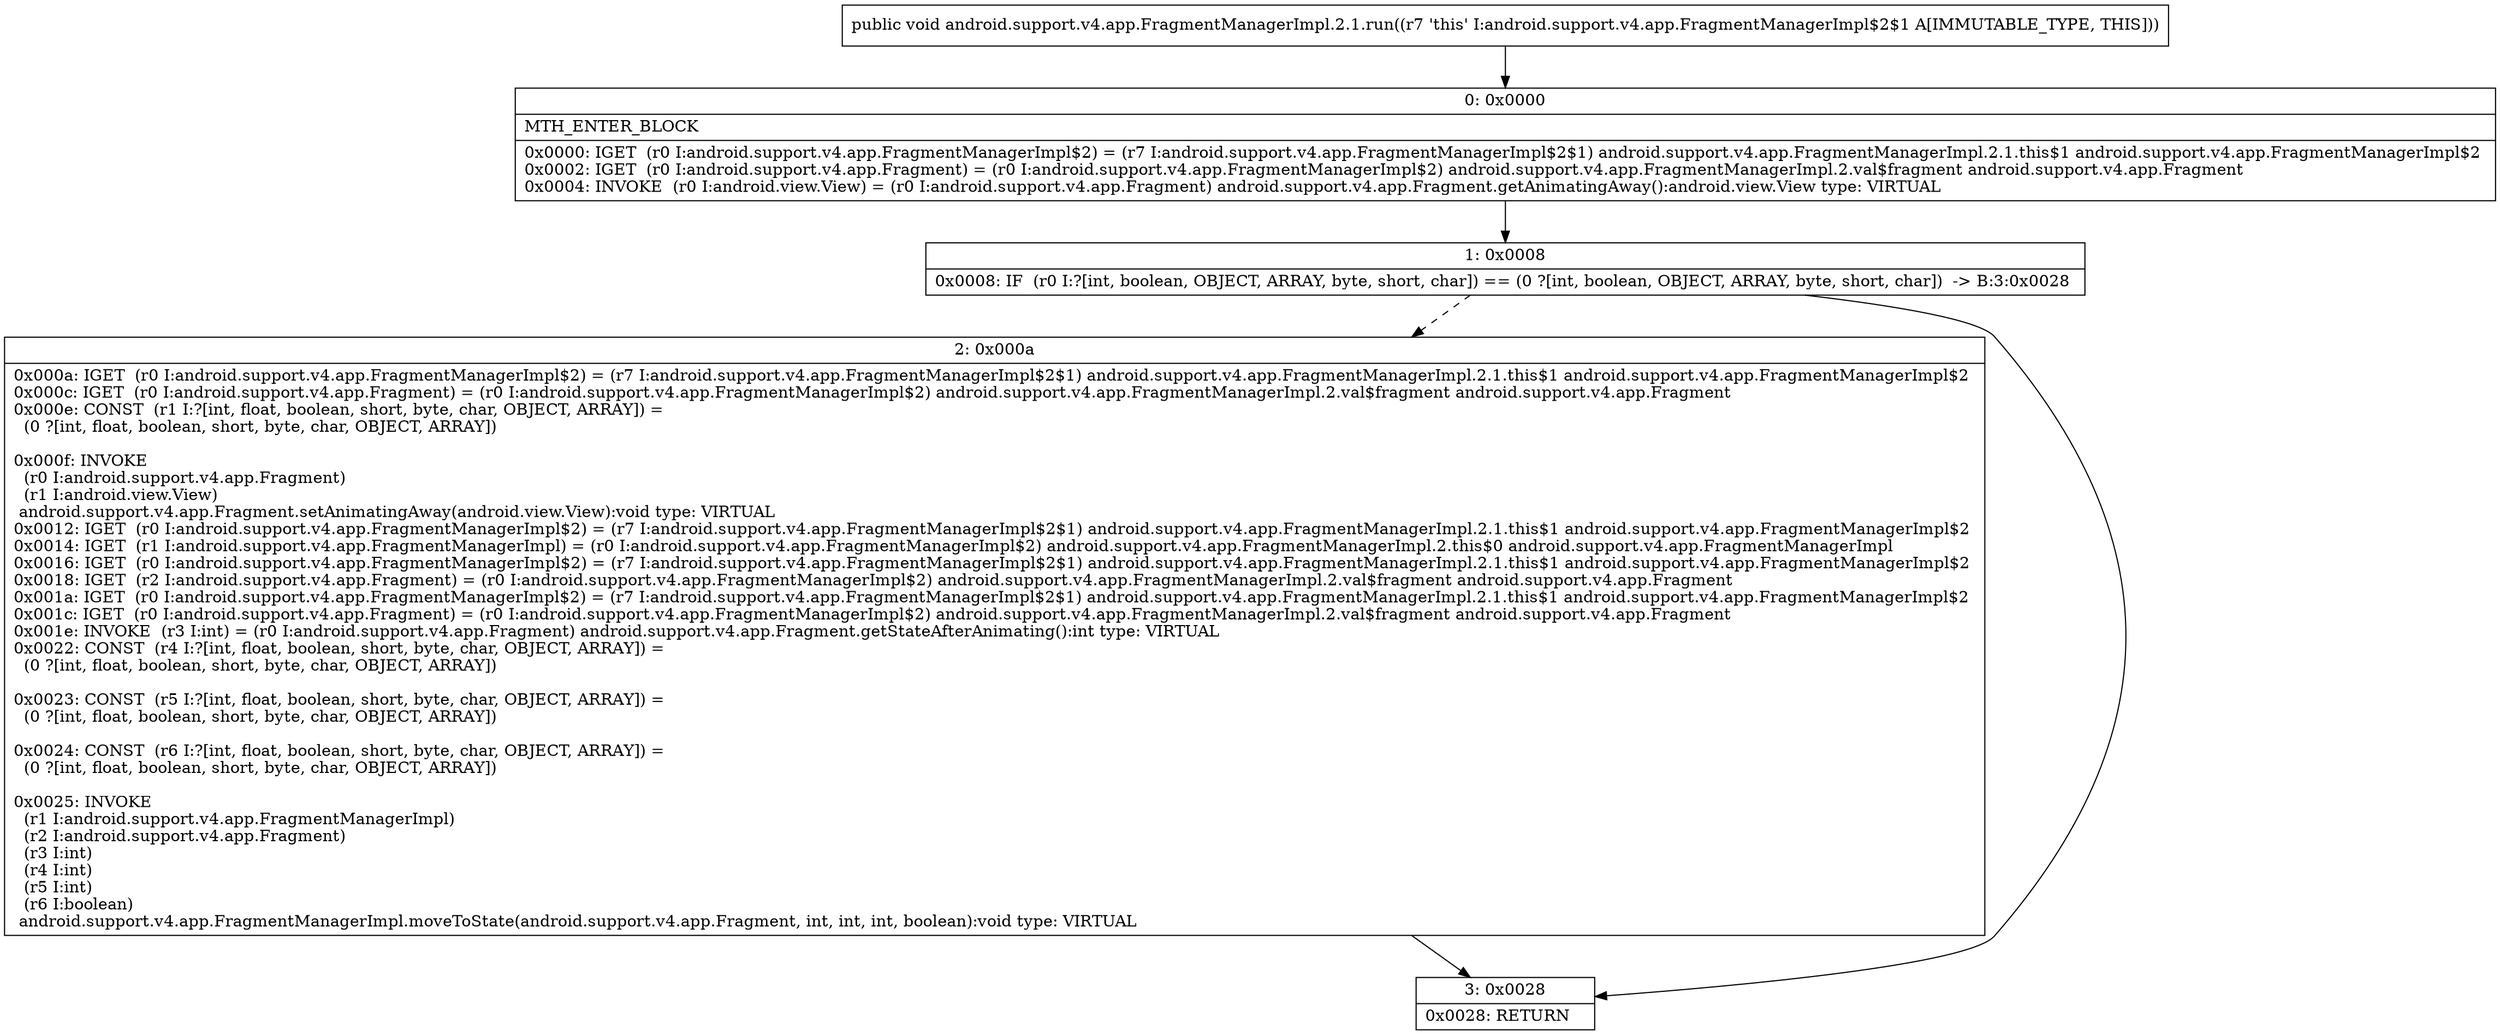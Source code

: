 digraph "CFG forandroid.support.v4.app.FragmentManagerImpl.2.1.run()V" {
Node_0 [shape=record,label="{0\:\ 0x0000|MTH_ENTER_BLOCK\l|0x0000: IGET  (r0 I:android.support.v4.app.FragmentManagerImpl$2) = (r7 I:android.support.v4.app.FragmentManagerImpl$2$1) android.support.v4.app.FragmentManagerImpl.2.1.this$1 android.support.v4.app.FragmentManagerImpl$2 \l0x0002: IGET  (r0 I:android.support.v4.app.Fragment) = (r0 I:android.support.v4.app.FragmentManagerImpl$2) android.support.v4.app.FragmentManagerImpl.2.val$fragment android.support.v4.app.Fragment \l0x0004: INVOKE  (r0 I:android.view.View) = (r0 I:android.support.v4.app.Fragment) android.support.v4.app.Fragment.getAnimatingAway():android.view.View type: VIRTUAL \l}"];
Node_1 [shape=record,label="{1\:\ 0x0008|0x0008: IF  (r0 I:?[int, boolean, OBJECT, ARRAY, byte, short, char]) == (0 ?[int, boolean, OBJECT, ARRAY, byte, short, char])  \-\> B:3:0x0028 \l}"];
Node_2 [shape=record,label="{2\:\ 0x000a|0x000a: IGET  (r0 I:android.support.v4.app.FragmentManagerImpl$2) = (r7 I:android.support.v4.app.FragmentManagerImpl$2$1) android.support.v4.app.FragmentManagerImpl.2.1.this$1 android.support.v4.app.FragmentManagerImpl$2 \l0x000c: IGET  (r0 I:android.support.v4.app.Fragment) = (r0 I:android.support.v4.app.FragmentManagerImpl$2) android.support.v4.app.FragmentManagerImpl.2.val$fragment android.support.v4.app.Fragment \l0x000e: CONST  (r1 I:?[int, float, boolean, short, byte, char, OBJECT, ARRAY]) = \l  (0 ?[int, float, boolean, short, byte, char, OBJECT, ARRAY])\l \l0x000f: INVOKE  \l  (r0 I:android.support.v4.app.Fragment)\l  (r1 I:android.view.View)\l android.support.v4.app.Fragment.setAnimatingAway(android.view.View):void type: VIRTUAL \l0x0012: IGET  (r0 I:android.support.v4.app.FragmentManagerImpl$2) = (r7 I:android.support.v4.app.FragmentManagerImpl$2$1) android.support.v4.app.FragmentManagerImpl.2.1.this$1 android.support.v4.app.FragmentManagerImpl$2 \l0x0014: IGET  (r1 I:android.support.v4.app.FragmentManagerImpl) = (r0 I:android.support.v4.app.FragmentManagerImpl$2) android.support.v4.app.FragmentManagerImpl.2.this$0 android.support.v4.app.FragmentManagerImpl \l0x0016: IGET  (r0 I:android.support.v4.app.FragmentManagerImpl$2) = (r7 I:android.support.v4.app.FragmentManagerImpl$2$1) android.support.v4.app.FragmentManagerImpl.2.1.this$1 android.support.v4.app.FragmentManagerImpl$2 \l0x0018: IGET  (r2 I:android.support.v4.app.Fragment) = (r0 I:android.support.v4.app.FragmentManagerImpl$2) android.support.v4.app.FragmentManagerImpl.2.val$fragment android.support.v4.app.Fragment \l0x001a: IGET  (r0 I:android.support.v4.app.FragmentManagerImpl$2) = (r7 I:android.support.v4.app.FragmentManagerImpl$2$1) android.support.v4.app.FragmentManagerImpl.2.1.this$1 android.support.v4.app.FragmentManagerImpl$2 \l0x001c: IGET  (r0 I:android.support.v4.app.Fragment) = (r0 I:android.support.v4.app.FragmentManagerImpl$2) android.support.v4.app.FragmentManagerImpl.2.val$fragment android.support.v4.app.Fragment \l0x001e: INVOKE  (r3 I:int) = (r0 I:android.support.v4.app.Fragment) android.support.v4.app.Fragment.getStateAfterAnimating():int type: VIRTUAL \l0x0022: CONST  (r4 I:?[int, float, boolean, short, byte, char, OBJECT, ARRAY]) = \l  (0 ?[int, float, boolean, short, byte, char, OBJECT, ARRAY])\l \l0x0023: CONST  (r5 I:?[int, float, boolean, short, byte, char, OBJECT, ARRAY]) = \l  (0 ?[int, float, boolean, short, byte, char, OBJECT, ARRAY])\l \l0x0024: CONST  (r6 I:?[int, float, boolean, short, byte, char, OBJECT, ARRAY]) = \l  (0 ?[int, float, boolean, short, byte, char, OBJECT, ARRAY])\l \l0x0025: INVOKE  \l  (r1 I:android.support.v4.app.FragmentManagerImpl)\l  (r2 I:android.support.v4.app.Fragment)\l  (r3 I:int)\l  (r4 I:int)\l  (r5 I:int)\l  (r6 I:boolean)\l android.support.v4.app.FragmentManagerImpl.moveToState(android.support.v4.app.Fragment, int, int, int, boolean):void type: VIRTUAL \l}"];
Node_3 [shape=record,label="{3\:\ 0x0028|0x0028: RETURN   \l}"];
MethodNode[shape=record,label="{public void android.support.v4.app.FragmentManagerImpl.2.1.run((r7 'this' I:android.support.v4.app.FragmentManagerImpl$2$1 A[IMMUTABLE_TYPE, THIS])) }"];
MethodNode -> Node_0;
Node_0 -> Node_1;
Node_1 -> Node_2[style=dashed];
Node_1 -> Node_3;
Node_2 -> Node_3;
}

